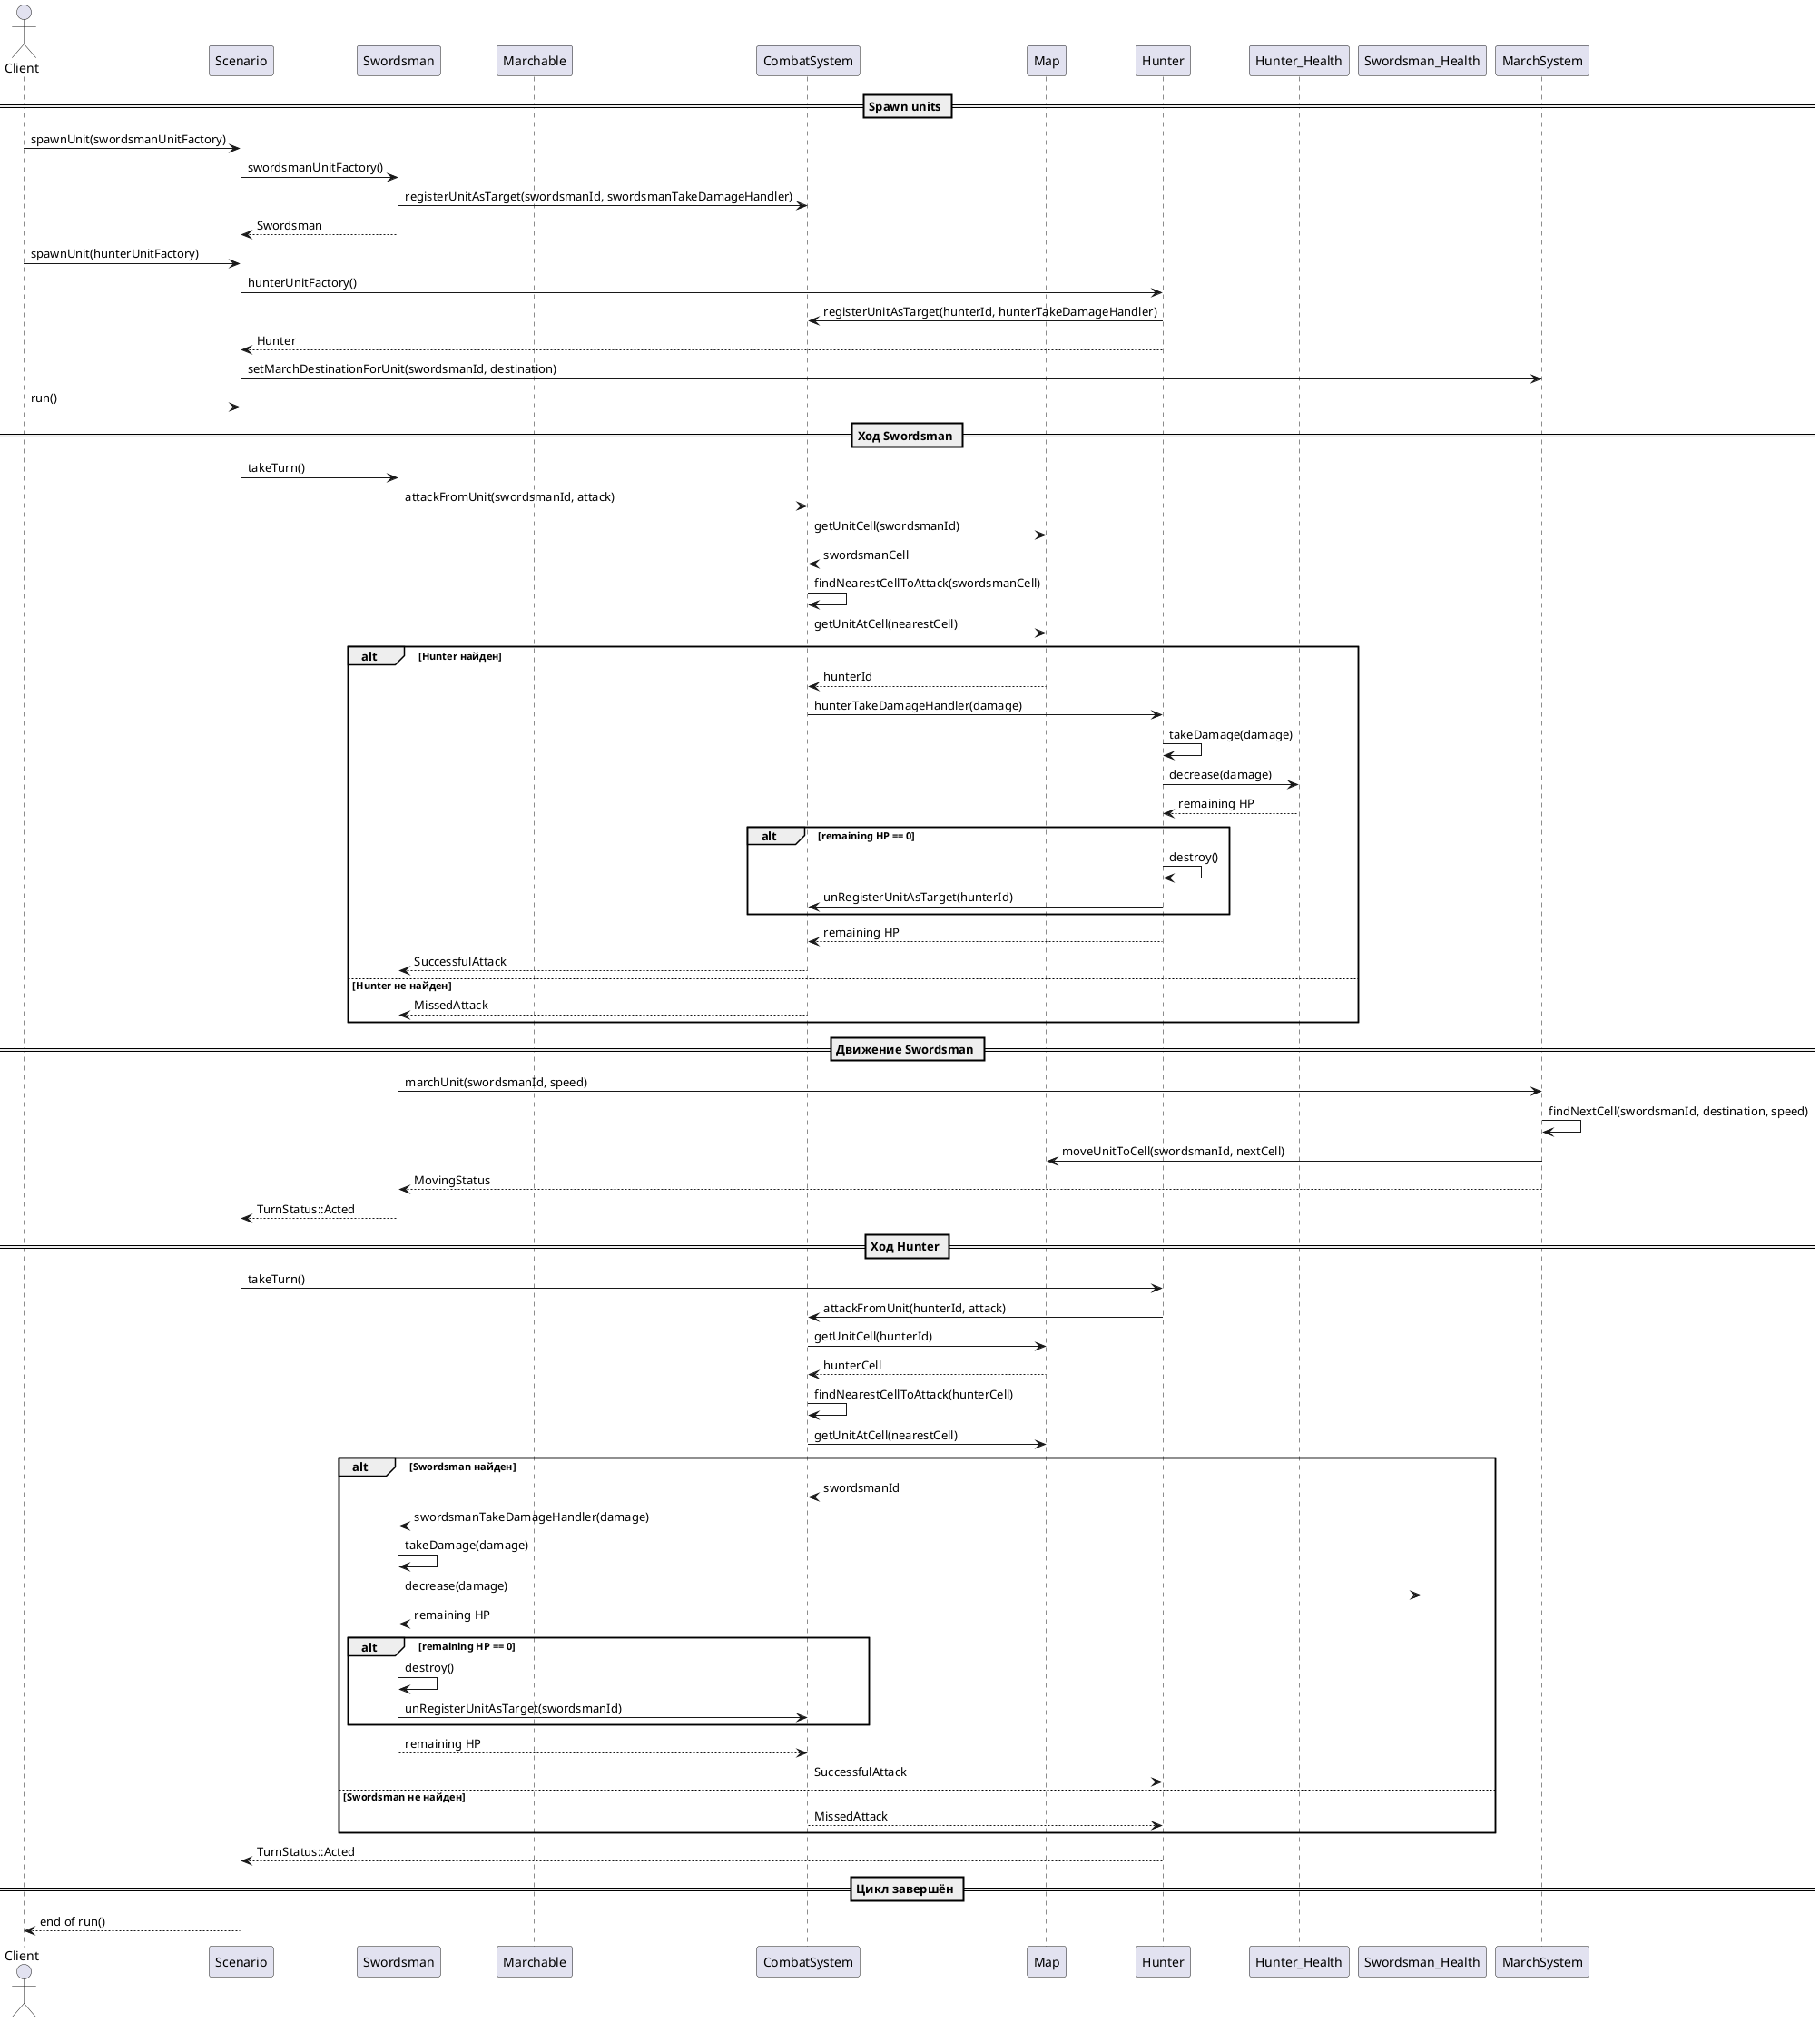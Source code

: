@startuml
actor Client
participant Scenario
participant Swordsman
participant Marchable as Swordsman_March
participant CombatSystem
participant Map
participant Hunter
participant Hunter_Health
participant Swordsman_Health

== Spawn units ==
Client -> Scenario: spawnUnit(swordsmanUnitFactory)
Scenario -> Swordsman: swordsmanUnitFactory()
Swordsman -> CombatSystem : registerUnitAsTarget(swordsmanId, swordsmanTakeDamageHandler)
Swordsman --> Scenario: Swordsman
Client -> Scenario: spawnUnit(hunterUnitFactory)
Scenario -> Hunter: hunterUnitFactory()
Hunter -> CombatSystem : registerUnitAsTarget(hunterId, hunterTakeDamageHandler)
Hunter --> Scenario: Hunter

Scenario -> MarchSystem: setMarchDestinationForUnit(swordsmanId, destination)

Client -> Scenario: run()

== Ход Swordsman ==
Scenario -> Swordsman: takeTurn()
Swordsman -> CombatSystem: attackFromUnit(swordsmanId, attack)

CombatSystem -> Map: getUnitCell(swordsmanId)
Map --> CombatSystem: swordsmanCell

CombatSystem -> CombatSystem: findNearestCellToAttack(swordsmanCell)
CombatSystem -> Map: getUnitAtCell(nearestCell)

alt Hunter найден
    Map --> CombatSystem: hunterId
    CombatSystem -> Hunter: hunterTakeDamageHandler(damage)
    Hunter -> Hunter: takeDamage(damage)
    Hunter -> Hunter_Health: decrease(damage)
    Hunter_Health --> Hunter: remaining HP

    alt remaining HP == 0
        Hunter -> Hunter: destroy()
        Hunter -> CombatSystem: unRegisterUnitAsTarget(hunterId)
    end

    Hunter --> CombatSystem: remaining HP
    CombatSystem --> Swordsman: SuccessfulAttack
else Hunter не найден
    CombatSystem --> Swordsman: MissedAttack
end

== Движение Swordsman ==
Swordsman -> MarchSystem: marchUnit(swordsmanId, speed)
MarchSystem -> MarchSystem: findNextCell(swordsmanId, destination, speed)
MarchSystem -> Map: moveUnitToCell(swordsmanId, nextCell)
MarchSystem --> Swordsman : MovingStatus

Swordsman --> Scenario: TurnStatus::Acted

== Ход Hunter ==
Scenario -> Hunter: takeTurn()
Hunter -> CombatSystem: attackFromUnit(hunterId, attack)

CombatSystem -> Map: getUnitCell(hunterId)
Map --> CombatSystem: hunterCell

CombatSystem -> CombatSystem: findNearestCellToAttack(hunterCell)
CombatSystem -> Map: getUnitAtCell(nearestCell)

alt Swordsman найден
    Map --> CombatSystem: swordsmanId
    CombatSystem -> Swordsman: swordsmanTakeDamageHandler(damage)
    Swordsman -> Swordsman: takeDamage(damage)
    Swordsman -> Swordsman_Health: decrease(damage)
    Swordsman_Health --> Swordsman: remaining HP

    alt remaining HP == 0
        Swordsman -> Swordsman: destroy()
        Swordsman -> CombatSystem: unRegisterUnitAsTarget(swordsmanId)
    end

    Swordsman --> CombatSystem: remaining HP
    CombatSystem --> Hunter: SuccessfulAttack
else Swordsman не найден
    CombatSystem --> Hunter: MissedAttack
end

Hunter --> Scenario: TurnStatus::Acted

== Цикл завершён ==
Scenario --> Client: end of run()
@enduml
